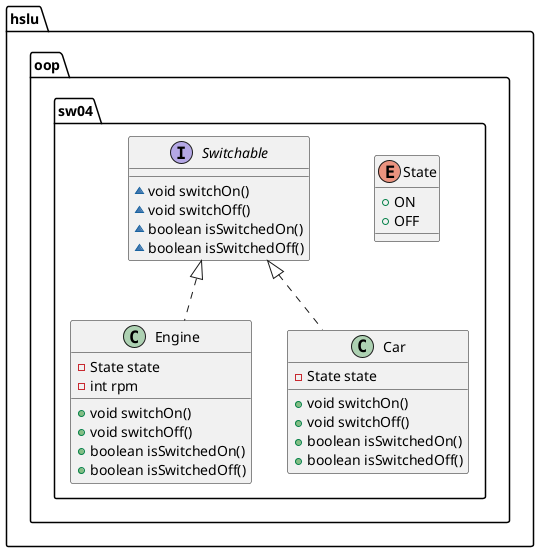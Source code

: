 @startuml
class hslu.oop.sw04.Engine {
- State state
- int rpm
+ void switchOn()
+ void switchOff()
+ boolean isSwitchedOn()
+ boolean isSwitchedOff()
}


enum hslu.oop.sw04.State {
+  ON
+  OFF
}

class hslu.oop.sw04.Car {
- State state
+ void switchOn()
+ void switchOff()
+ boolean isSwitchedOn()
+ boolean isSwitchedOff()
}


interface hslu.oop.sw04.Switchable {
~ void switchOn()
~ void switchOff()
~ boolean isSwitchedOn()
~ boolean isSwitchedOff()
}



hslu.oop.sw04.Switchable <|.. hslu.oop.sw04.Engine
hslu.oop.sw04.Switchable <|.. hslu.oop.sw04.Car
@enduml